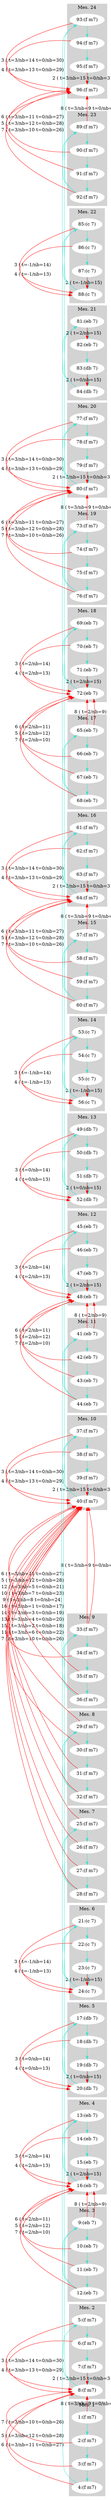 digraph G { 
rankdir=LR 
subgraph cluster0 {
node [style=filled,color=white];
style=filled;
color=lightgrey;
"1:(f m7)"; 
"2:(f m7)"; 
"3:(f m7)"; 
"4:(f m7)"; 
label = "Mes. 1"
}
subgraph cluster4 {
node [style=filled,color=white];
style=filled;
color=lightgrey;
"5:(f m7)"; 
"6:(f m7)"; 
"7:(f m7)"; 
"8:(f m7)"; 
label = "Mes. 2"
}
subgraph cluster8 {
node [style=filled,color=white];
style=filled;
color=lightgrey;
"9:(eb 7)"; 
"10:(eb 7)"; 
"11:(eb 7)"; 
"12:(eb 7)"; 
label = "Mes. 3"
}
subgraph cluster12 {
node [style=filled,color=white];
style=filled;
color=lightgrey;
"13:(eb 7)"; 
"14:(eb 7)"; 
"15:(eb 7)"; 
"16:(eb 7)"; 
label = "Mes. 4"
}
subgraph cluster16 {
node [style=filled,color=white];
style=filled;
color=lightgrey;
"17:(db 7)"; 
"18:(db 7)"; 
"19:(db 7)"; 
"20:(db 7)"; 
label = "Mes. 5"
}
subgraph cluster20 {
node [style=filled,color=white];
style=filled;
color=lightgrey;
"21:(c 7)"; 
"22:(c 7)"; 
"23:(c 7)"; 
"24:(c 7)"; 
label = "Mes. 6"
}
subgraph cluster24 {
node [style=filled,color=white];
style=filled;
color=lightgrey;
"25:(f m7)"; 
"26:(f m7)"; 
"27:(f m7)"; 
"28:(f m7)"; 
label = "Mes. 7"
}
subgraph cluster28 {
node [style=filled,color=white];
style=filled;
color=lightgrey;
"29:(f m7)"; 
"30:(f m7)"; 
"31:(f m7)"; 
"32:(f m7)"; 
label = "Mes. 8"
}
subgraph cluster32 {
node [style=filled,color=white];
style=filled;
color=lightgrey;
"33:(f m7)"; 
"34:(f m7)"; 
"35:(f m7)"; 
"36:(f m7)"; 
label = "Mes. 9"
}
subgraph cluster36 {
node [style=filled,color=white];
style=filled;
color=lightgrey;
"37:(f m7)"; 
"38:(f m7)"; 
"39:(f m7)"; 
"40:(f m7)"; 
label = "Mes. 10"
}
subgraph cluster40 {
node [style=filled,color=white];
style=filled;
color=lightgrey;
"41:(eb 7)"; 
"42:(eb 7)"; 
"43:(eb 7)"; 
"44:(eb 7)"; 
label = "Mes. 11"
}
subgraph cluster44 {
node [style=filled,color=white];
style=filled;
color=lightgrey;
"45:(eb 7)"; 
"46:(eb 7)"; 
"47:(eb 7)"; 
"48:(eb 7)"; 
label = "Mes. 12"
}
subgraph cluster48 {
node [style=filled,color=white];
style=filled;
color=lightgrey;
"49:(db 7)"; 
"50:(db 7)"; 
"51:(db 7)"; 
"52:(db 7)"; 
label = "Mes. 13"
}
subgraph cluster52 {
node [style=filled,color=white];
style=filled;
color=lightgrey;
"53:(c 7)"; 
"54:(c 7)"; 
"55:(c 7)"; 
"56:(c 7)"; 
label = "Mes. 14"
}
subgraph cluster56 {
node [style=filled,color=white];
style=filled;
color=lightgrey;
"57:(f m7)"; 
"58:(f m7)"; 
"59:(f m7)"; 
"60:(f m7)"; 
label = "Mes. 15"
}
subgraph cluster60 {
node [style=filled,color=white];
style=filled;
color=lightgrey;
"61:(f m7)"; 
"62:(f m7)"; 
"63:(f m7)"; 
"64:(f m7)"; 
label = "Mes. 16"
}
subgraph cluster64 {
node [style=filled,color=white];
style=filled;
color=lightgrey;
"65:(eb 7)"; 
"66:(eb 7)"; 
"67:(eb 7)"; 
"68:(eb 7)"; 
label = "Mes. 17"
}
subgraph cluster68 {
node [style=filled,color=white];
style=filled;
color=lightgrey;
"69:(eb 7)"; 
"70:(eb 7)"; 
"71:(eb 7)"; 
"72:(eb 7)"; 
label = "Mes. 18"
}
subgraph cluster72 {
node [style=filled,color=white];
style=filled;
color=lightgrey;
"73:(f m7)"; 
"74:(f m7)"; 
"75:(f m7)"; 
"76:(f m7)"; 
label = "Mes. 19"
}
subgraph cluster76 {
node [style=filled,color=white];
style=filled;
color=lightgrey;
"77:(f m7)"; 
"78:(f m7)"; 
"79:(f m7)"; 
"80:(f m7)"; 
label = "Mes. 20"
}
subgraph cluster80 {
node [style=filled,color=white];
style=filled;
color=lightgrey;
"81:(eb 7)"; 
"82:(eb 7)"; 
"83:(db 7)"; 
"84:(db 7)"; 
label = "Mes. 21"
}
subgraph cluster84 {
node [style=filled,color=white];
style=filled;
color=lightgrey;
"85:(c 7)"; 
"86:(c 7)"; 
"87:(c 7)"; 
"88:(c 7)"; 
label = "Mes. 22"
}
subgraph cluster88 {
node [style=filled,color=white];
style=filled;
color=lightgrey;
"89:(f m7)"; 
"90:(f m7)"; 
"91:(f m7)"; 
"92:(f m7)"; 
label = "Mes. 23"
}
subgraph cluster92 {
node [style=filled,color=white];
style=filled;
color=lightgrey;
"93:(f m7)"; 
"94:(f m7)"; 
"95:(f m7)"; 
"96:(f m7)"; 
label = "Mes. 24"
}
"1:(f m7)" -> "2:(f m7)" [color="turquoise", constraint=false];
"2:(f m7)" -> "3:(f m7)" [color="turquoise", constraint=false];
"3:(f m7)" -> "4:(f m7)" [color="turquoise", constraint=false];
"4:(f m7)" -> "5:(f m7)" [color="turquoise", constraint=false];
"5:(f m7)" -> "6:(f m7)" [color="turquoise", constraint=false];
"6:(f m7)" -> "7:(f m7)" [color="turquoise", constraint=false];
"7:(f m7)" -> "8:(f m7)" [color="turquoise", constraint=false];
"8:(f m7)" -> "9:(eb 7)" [color="turquoise", constraint=false];
"9:(eb 7)" -> "10:(eb 7)" [color="turquoise", constraint=false];
"10:(eb 7)" -> "11:(eb 7)" [color="turquoise", constraint=false];
"11:(eb 7)" -> "12:(eb 7)" [color="turquoise", constraint=false];
"12:(eb 7)" -> "13:(eb 7)" [color="turquoise", constraint=false];
"13:(eb 7)" -> "14:(eb 7)" [color="turquoise", constraint=false];
"14:(eb 7)" -> "15:(eb 7)" [color="turquoise", constraint=false];
"15:(eb 7)" -> "16:(eb 7)" [color="turquoise", constraint=false];
"16:(eb 7)" -> "17:(db 7)" [color="turquoise", constraint=false];
"17:(db 7)" -> "18:(db 7)" [color="turquoise", constraint=false];
"18:(db 7)" -> "19:(db 7)" [color="turquoise", constraint=false];
"19:(db 7)" -> "20:(db 7)" [color="turquoise", constraint=false];
"20:(db 7)" -> "21:(c 7)" [color="turquoise", constraint=false];
"21:(c 7)" -> "22:(c 7)" [color="turquoise", constraint=false];
"22:(c 7)" -> "23:(c 7)" [color="turquoise", constraint=false];
"23:(c 7)" -> "24:(c 7)" [color="turquoise", constraint=false];
"24:(c 7)" -> "25:(f m7)" [color="turquoise", constraint=false];
"25:(f m7)" -> "26:(f m7)" [color="turquoise", constraint=false];
"26:(f m7)" -> "27:(f m7)" [color="turquoise", constraint=false];
"27:(f m7)" -> "28:(f m7)" [color="turquoise", constraint=false];
"28:(f m7)" -> "29:(f m7)" [color="turquoise", constraint=false];
"29:(f m7)" -> "30:(f m7)" [color="turquoise", constraint=false];
"30:(f m7)" -> "31:(f m7)" [color="turquoise", constraint=false];
"31:(f m7)" -> "32:(f m7)" [color="turquoise", constraint=false];
"32:(f m7)" -> "33:(f m7)" [color="turquoise", constraint=false];
"33:(f m7)" -> "34:(f m7)" [color="turquoise", constraint=false];
"34:(f m7)" -> "35:(f m7)" [color="turquoise", constraint=false];
"35:(f m7)" -> "36:(f m7)" [color="turquoise", constraint=false];
"36:(f m7)" -> "37:(f m7)" [color="turquoise", constraint=false];
"37:(f m7)" -> "38:(f m7)" [color="turquoise", constraint=false];
"38:(f m7)" -> "39:(f m7)" [color="turquoise", constraint=false];
"39:(f m7)" -> "40:(f m7)" [color="turquoise", constraint=false];
"40:(f m7)" -> "41:(eb 7)" [color="turquoise", constraint=false];
"41:(eb 7)" -> "42:(eb 7)" [color="turquoise", constraint=false];
"42:(eb 7)" -> "43:(eb 7)" [color="turquoise", constraint=false];
"43:(eb 7)" -> "44:(eb 7)" [color="turquoise", constraint=false];
"44:(eb 7)" -> "45:(eb 7)" [color="turquoise", constraint=false];
"45:(eb 7)" -> "46:(eb 7)" [color="turquoise", constraint=false];
"46:(eb 7)" -> "47:(eb 7)" [color="turquoise", constraint=false];
"47:(eb 7)" -> "48:(eb 7)" [color="turquoise", constraint=false];
"48:(eb 7)" -> "49:(db 7)" [color="turquoise", constraint=false];
"49:(db 7)" -> "50:(db 7)" [color="turquoise", constraint=false];
"50:(db 7)" -> "51:(db 7)" [color="turquoise", constraint=false];
"51:(db 7)" -> "52:(db 7)" [color="turquoise", constraint=false];
"52:(db 7)" -> "53:(c 7)" [color="turquoise", constraint=false];
"53:(c 7)" -> "54:(c 7)" [color="turquoise", constraint=false];
"54:(c 7)" -> "55:(c 7)" [color="turquoise", constraint=false];
"55:(c 7)" -> "56:(c 7)" [color="turquoise", constraint=false];
"56:(c 7)" -> "57:(f m7)" [color="turquoise", constraint=false];
"57:(f m7)" -> "58:(f m7)" [color="turquoise", constraint=false];
"58:(f m7)" -> "59:(f m7)" [color="turquoise", constraint=false];
"59:(f m7)" -> "60:(f m7)" [color="turquoise", constraint=false];
"60:(f m7)" -> "61:(f m7)" [color="turquoise", constraint=false];
"61:(f m7)" -> "62:(f m7)" [color="turquoise", constraint=false];
"62:(f m7)" -> "63:(f m7)" [color="turquoise", constraint=false];
"63:(f m7)" -> "64:(f m7)" [color="turquoise", constraint=false];
"64:(f m7)" -> "65:(eb 7)" [color="turquoise", constraint=false];
"65:(eb 7)" -> "66:(eb 7)" [color="turquoise", constraint=false];
"66:(eb 7)" -> "67:(eb 7)" [color="turquoise", constraint=false];
"67:(eb 7)" -> "68:(eb 7)" [color="turquoise", constraint=false];
"68:(eb 7)" -> "69:(eb 7)" [color="turquoise", constraint=false];
"69:(eb 7)" -> "70:(eb 7)" [color="turquoise", constraint=false];
"70:(eb 7)" -> "71:(eb 7)" [color="turquoise", constraint=false];
"71:(eb 7)" -> "72:(eb 7)" [color="turquoise", constraint=false];
"72:(eb 7)" -> "73:(f m7)" [color="turquoise", constraint=false];
"73:(f m7)" -> "74:(f m7)" [color="turquoise", constraint=false];
"74:(f m7)" -> "75:(f m7)" [color="turquoise", constraint=false];
"75:(f m7)" -> "76:(f m7)" [color="turquoise", constraint=false];
"76:(f m7)" -> "77:(f m7)" [color="turquoise", constraint=false];
"77:(f m7)" -> "78:(f m7)" [color="turquoise", constraint=false];
"78:(f m7)" -> "79:(f m7)" [color="turquoise", constraint=false];
"79:(f m7)" -> "80:(f m7)" [color="turquoise", constraint=false];
"80:(f m7)" -> "81:(eb 7)" [color="turquoise", constraint=false];
"81:(eb 7)" -> "82:(eb 7)" [color="turquoise", constraint=false];
"82:(eb 7)" -> "83:(db 7)" [color="turquoise", constraint=false];
"83:(db 7)" -> "84:(db 7)" [color="turquoise", constraint=false];
"84:(db 7)" -> "85:(c 7)" [color="turquoise", constraint=false];
"85:(c 7)" -> "86:(c 7)" [color="turquoise", constraint=false];
"86:(c 7)" -> "87:(c 7)" [color="turquoise", constraint=false];
"87:(c 7)" -> "88:(c 7)" [color="turquoise", constraint=false];
"88:(c 7)" -> "89:(f m7)" [color="turquoise", constraint=false];
"89:(f m7)" -> "90:(f m7)" [color="turquoise", constraint=false];
"90:(f m7)" -> "91:(f m7)" [color="turquoise", constraint=false];
"91:(f m7)" -> "92:(f m7)" [color="turquoise", constraint=false];
"92:(f m7)" -> "93:(f m7)" [color="turquoise", constraint=false];
"93:(f m7)" -> "94:(f m7)" [color="turquoise", constraint=false];
"94:(f m7)" -> "95:(f m7)" [color="turquoise", constraint=false];
"95:(f m7)" -> "96:(f m7)" [color="turquoise", constraint=false];
"1:(f m7)" -> "8:(f m7)" [label="8 ( t=3/nb=9 t=0/nb=25)" , color="red", constraint=false, width=17.0];
"2:(f m7)" -> "8:(f m7)" [label="7 ( t=3/nb=10 t=0/nb=26)" , color="red", constraint=false, width=18.0];
"3:(f m7)" -> "8:(f m7)" [label="6 ( t=3/nb=11 t=0/nb=27)" , color="red", constraint=false, width=19.0];
"4:(f m7)" -> "8:(f m7)" [label="5 ( t=3/nb=12 t=0/nb=28)" , color="red", constraint=false, width=20.0];
"5:(f m7)" -> "8:(f m7)" [label="4 ( t=3/nb=13 t=0/nb=29)" , color="red", constraint=false, width=21.0];
"6:(f m7)" -> "8:(f m7)" [label="3 ( t=3/nb=14 t=0/nb=30)" , color="red", constraint=false, width=22.0];
"7:(f m7)" -> "8:(f m7)" [label="2 ( t=3/nb=15 t=0/nb=31)" , color="red", constraint=false, width=23.0];
"9:(eb 7)" -> "16:(eb 7)" [label="8 ( t=2/nb=9)" , color="red", constraint=false, width=4.5];
"10:(eb 7)" -> "16:(eb 7)" [label="7 ( t=2/nb=10)" , color="red", constraint=false, width=5.0];
"11:(eb 7)" -> "16:(eb 7)" [label="6 ( t=2/nb=11)" , color="red", constraint=false, width=5.5];
"12:(eb 7)" -> "16:(eb 7)" [label="5 ( t=2/nb=12)" , color="red", constraint=false, width=6.0];
"13:(eb 7)" -> "16:(eb 7)" [label="4 ( t=2/nb=13)" , color="red", constraint=false, width=6.5];
"14:(eb 7)" -> "16:(eb 7)" [label="3 ( t=2/nb=14)" , color="red", constraint=false, width=7.0];
"15:(eb 7)" -> "16:(eb 7)" [label="2 ( t=2/nb=15)" , color="red", constraint=false, width=7.5];
"17:(db 7)" -> "20:(db 7)" [label="4 ( t=0/nb=13)" , color="red", constraint=false, width=6.5];
"18:(db 7)" -> "20:(db 7)" [label="3 ( t=0/nb=14)" , color="red", constraint=false, width=7.0];
"19:(db 7)" -> "20:(db 7)" [label="2 ( t=0/nb=15)" , color="red", constraint=false, width=7.5];
"21:(c 7)" -> "24:(c 7)" [label="4 ( t=-1/nb=13)" , color="red", constraint=false, width=6.5];
"22:(c 7)" -> "24:(c 7)" [label="3 ( t=-1/nb=14)" , color="red", constraint=false, width=7.0];
"23:(c 7)" -> "24:(c 7)" [label="2 ( t=-1/nb=15)" , color="red", constraint=false, width=7.5];
"25:(f m7)" -> "40:(f m7)" [label="16 ( t=3/nb=1 t=0/nb=17)" , color="red", constraint=false, width=9.0];
"26:(f m7)" -> "40:(f m7)" [label="15 ( t=3/nb=2 t=0/nb=18)" , color="red", constraint=false, width=10.0];
"27:(f m7)" -> "40:(f m7)" [label="14 ( t=3/nb=3 t=0/nb=19)" , color="red", constraint=false, width=11.0];
"28:(f m7)" -> "40:(f m7)" [label="13 ( t=3/nb=4 t=0/nb=20)" , color="red", constraint=false, width=12.0];
"29:(f m7)" -> "40:(f m7)" [label="12 ( t=3/nb=5 t=0/nb=21)" , color="red", constraint=false, width=13.0];
"30:(f m7)" -> "40:(f m7)" [label="11 ( t=3/nb=6 t=0/nb=22)" , color="red", constraint=false, width=14.0];
"31:(f m7)" -> "40:(f m7)" [label="10 ( t=3/nb=7 t=0/nb=23)" , color="red", constraint=false, width=15.0];
"32:(f m7)" -> "40:(f m7)" [label="9 ( t=3/nb=8 t=0/nb=24)" , color="red", constraint=false, width=16.0];
"33:(f m7)" -> "40:(f m7)" [label="8 ( t=3/nb=9 t=0/nb=25)" , color="red", constraint=false, width=17.0];
"34:(f m7)" -> "40:(f m7)" [label="7 ( t=3/nb=10 t=0/nb=26)" , color="red", constraint=false, width=18.0];
"35:(f m7)" -> "40:(f m7)" [label="6 ( t=3/nb=11 t=0/nb=27)" , color="red", constraint=false, width=19.0];
"36:(f m7)" -> "40:(f m7)" [label="5 ( t=3/nb=12 t=0/nb=28)" , color="red", constraint=false, width=20.0];
"37:(f m7)" -> "40:(f m7)" [label="4 ( t=3/nb=13 t=0/nb=29)" , color="red", constraint=false, width=21.0];
"38:(f m7)" -> "40:(f m7)" [label="3 ( t=3/nb=14 t=0/nb=30)" , color="red", constraint=false, width=22.0];
"39:(f m7)" -> "40:(f m7)" [label="2 ( t=3/nb=15 t=0/nb=31)" , color="red", constraint=false, width=23.0];
"41:(eb 7)" -> "48:(eb 7)" [label="8 ( t=2/nb=9)" , color="red", constraint=false, width=4.5];
"42:(eb 7)" -> "48:(eb 7)" [label="7 ( t=2/nb=10)" , color="red", constraint=false, width=5.0];
"43:(eb 7)" -> "48:(eb 7)" [label="6 ( t=2/nb=11)" , color="red", constraint=false, width=5.5];
"44:(eb 7)" -> "48:(eb 7)" [label="5 ( t=2/nb=12)" , color="red", constraint=false, width=6.0];
"45:(eb 7)" -> "48:(eb 7)" [label="4 ( t=2/nb=13)" , color="red", constraint=false, width=6.5];
"46:(eb 7)" -> "48:(eb 7)" [label="3 ( t=2/nb=14)" , color="red", constraint=false, width=7.0];
"47:(eb 7)" -> "48:(eb 7)" [label="2 ( t=2/nb=15)" , color="red", constraint=false, width=7.5];
"49:(db 7)" -> "52:(db 7)" [label="4 ( t=0/nb=13)" , color="red", constraint=false, width=6.5];
"50:(db 7)" -> "52:(db 7)" [label="3 ( t=0/nb=14)" , color="red", constraint=false, width=7.0];
"51:(db 7)" -> "52:(db 7)" [label="2 ( t=0/nb=15)" , color="red", constraint=false, width=7.5];
"53:(c 7)" -> "56:(c 7)" [label="4 ( t=-1/nb=13)" , color="red", constraint=false, width=6.5];
"54:(c 7)" -> "56:(c 7)" [label="3 ( t=-1/nb=14)" , color="red", constraint=false, width=7.0];
"55:(c 7)" -> "56:(c 7)" [label="2 ( t=-1/nb=15)" , color="red", constraint=false, width=7.5];
"57:(f m7)" -> "64:(f m7)" [label="8 ( t=3/nb=9 t=0/nb=25)" , color="red", constraint=false, width=17.0];
"58:(f m7)" -> "64:(f m7)" [label="7 ( t=3/nb=10 t=0/nb=26)" , color="red", constraint=false, width=18.0];
"59:(f m7)" -> "64:(f m7)" [label="6 ( t=3/nb=11 t=0/nb=27)" , color="red", constraint=false, width=19.0];
"60:(f m7)" -> "64:(f m7)" [label="5 ( t=3/nb=12 t=0/nb=28)" , color="red", constraint=false, width=20.0];
"61:(f m7)" -> "64:(f m7)" [label="4 ( t=3/nb=13 t=0/nb=29)" , color="red", constraint=false, width=21.0];
"62:(f m7)" -> "64:(f m7)" [label="3 ( t=3/nb=14 t=0/nb=30)" , color="red", constraint=false, width=22.0];
"63:(f m7)" -> "64:(f m7)" [label="2 ( t=3/nb=15 t=0/nb=31)" , color="red", constraint=false, width=23.0];
"65:(eb 7)" -> "72:(eb 7)" [label="8 ( t=2/nb=9)" , color="red", constraint=false, width=4.5];
"66:(eb 7)" -> "72:(eb 7)" [label="7 ( t=2/nb=10)" , color="red", constraint=false, width=5.0];
"67:(eb 7)" -> "72:(eb 7)" [label="6 ( t=2/nb=11)" , color="red", constraint=false, width=5.5];
"68:(eb 7)" -> "72:(eb 7)" [label="5 ( t=2/nb=12)" , color="red", constraint=false, width=6.0];
"69:(eb 7)" -> "72:(eb 7)" [label="4 ( t=2/nb=13)" , color="red", constraint=false, width=6.5];
"70:(eb 7)" -> "72:(eb 7)" [label="3 ( t=2/nb=14)" , color="red", constraint=false, width=7.0];
"71:(eb 7)" -> "72:(eb 7)" [label="2 ( t=2/nb=15)" , color="red", constraint=false, width=7.5];
"73:(f m7)" -> "80:(f m7)" [label="8 ( t=3/nb=9 t=0/nb=25)" , color="red", constraint=false, width=17.0];
"74:(f m7)" -> "80:(f m7)" [label="7 ( t=3/nb=10 t=0/nb=26)" , color="red", constraint=false, width=18.0];
"75:(f m7)" -> "80:(f m7)" [label="6 ( t=3/nb=11 t=0/nb=27)" , color="red", constraint=false, width=19.0];
"76:(f m7)" -> "80:(f m7)" [label="5 ( t=3/nb=12 t=0/nb=28)" , color="red", constraint=false, width=20.0];
"77:(f m7)" -> "80:(f m7)" [label="4 ( t=3/nb=13 t=0/nb=29)" , color="red", constraint=false, width=21.0];
"78:(f m7)" -> "80:(f m7)" [label="3 ( t=3/nb=14 t=0/nb=30)" , color="red", constraint=false, width=22.0];
"79:(f m7)" -> "80:(f m7)" [label="2 ( t=3/nb=15 t=0/nb=31)" , color="red", constraint=false, width=23.0];
"81:(eb 7)" -> "82:(eb 7)" [label="2 ( t=2/nb=15)" , color="red", constraint=false, width=7.5];
"83:(db 7)" -> "84:(db 7)" [label="2 ( t=0/nb=15)" , color="red", constraint=false, width=7.5];
"85:(c 7)" -> "88:(c 7)" [label="4 ( t=-1/nb=13)" , color="red", constraint=false, width=6.5];
"86:(c 7)" -> "88:(c 7)" [label="3 ( t=-1/nb=14)" , color="red", constraint=false, width=7.0];
"87:(c 7)" -> "88:(c 7)" [label="2 ( t=-1/nb=15)" , color="red", constraint=false, width=7.5];
"89:(f m7)" -> "96:(f m7)" [label="8 ( t=3/nb=9 t=0/nb=25)" , color="red", constraint=false, width=17.0];
"90:(f m7)" -> "96:(f m7)" [label="7 ( t=3/nb=10 t=0/nb=26)" , color="red", constraint=false, width=18.0];
"91:(f m7)" -> "96:(f m7)" [label="6 ( t=3/nb=11 t=0/nb=27)" , color="red", constraint=false, width=19.0];
"92:(f m7)" -> "96:(f m7)" [label="5 ( t=3/nb=12 t=0/nb=28)" , color="red", constraint=false, width=20.0];
"93:(f m7)" -> "96:(f m7)" [label="4 ( t=3/nb=13 t=0/nb=29)" , color="red", constraint=false, width=21.0];
"94:(f m7)" -> "96:(f m7)" [label="3 ( t=3/nb=14 t=0/nb=30)" , color="red", constraint=false, width=22.0];
"95:(f m7)" -> "96:(f m7)" [label="2 ( t=3/nb=15 t=0/nb=31)" , color="red", constraint=false, width=23.0];
}